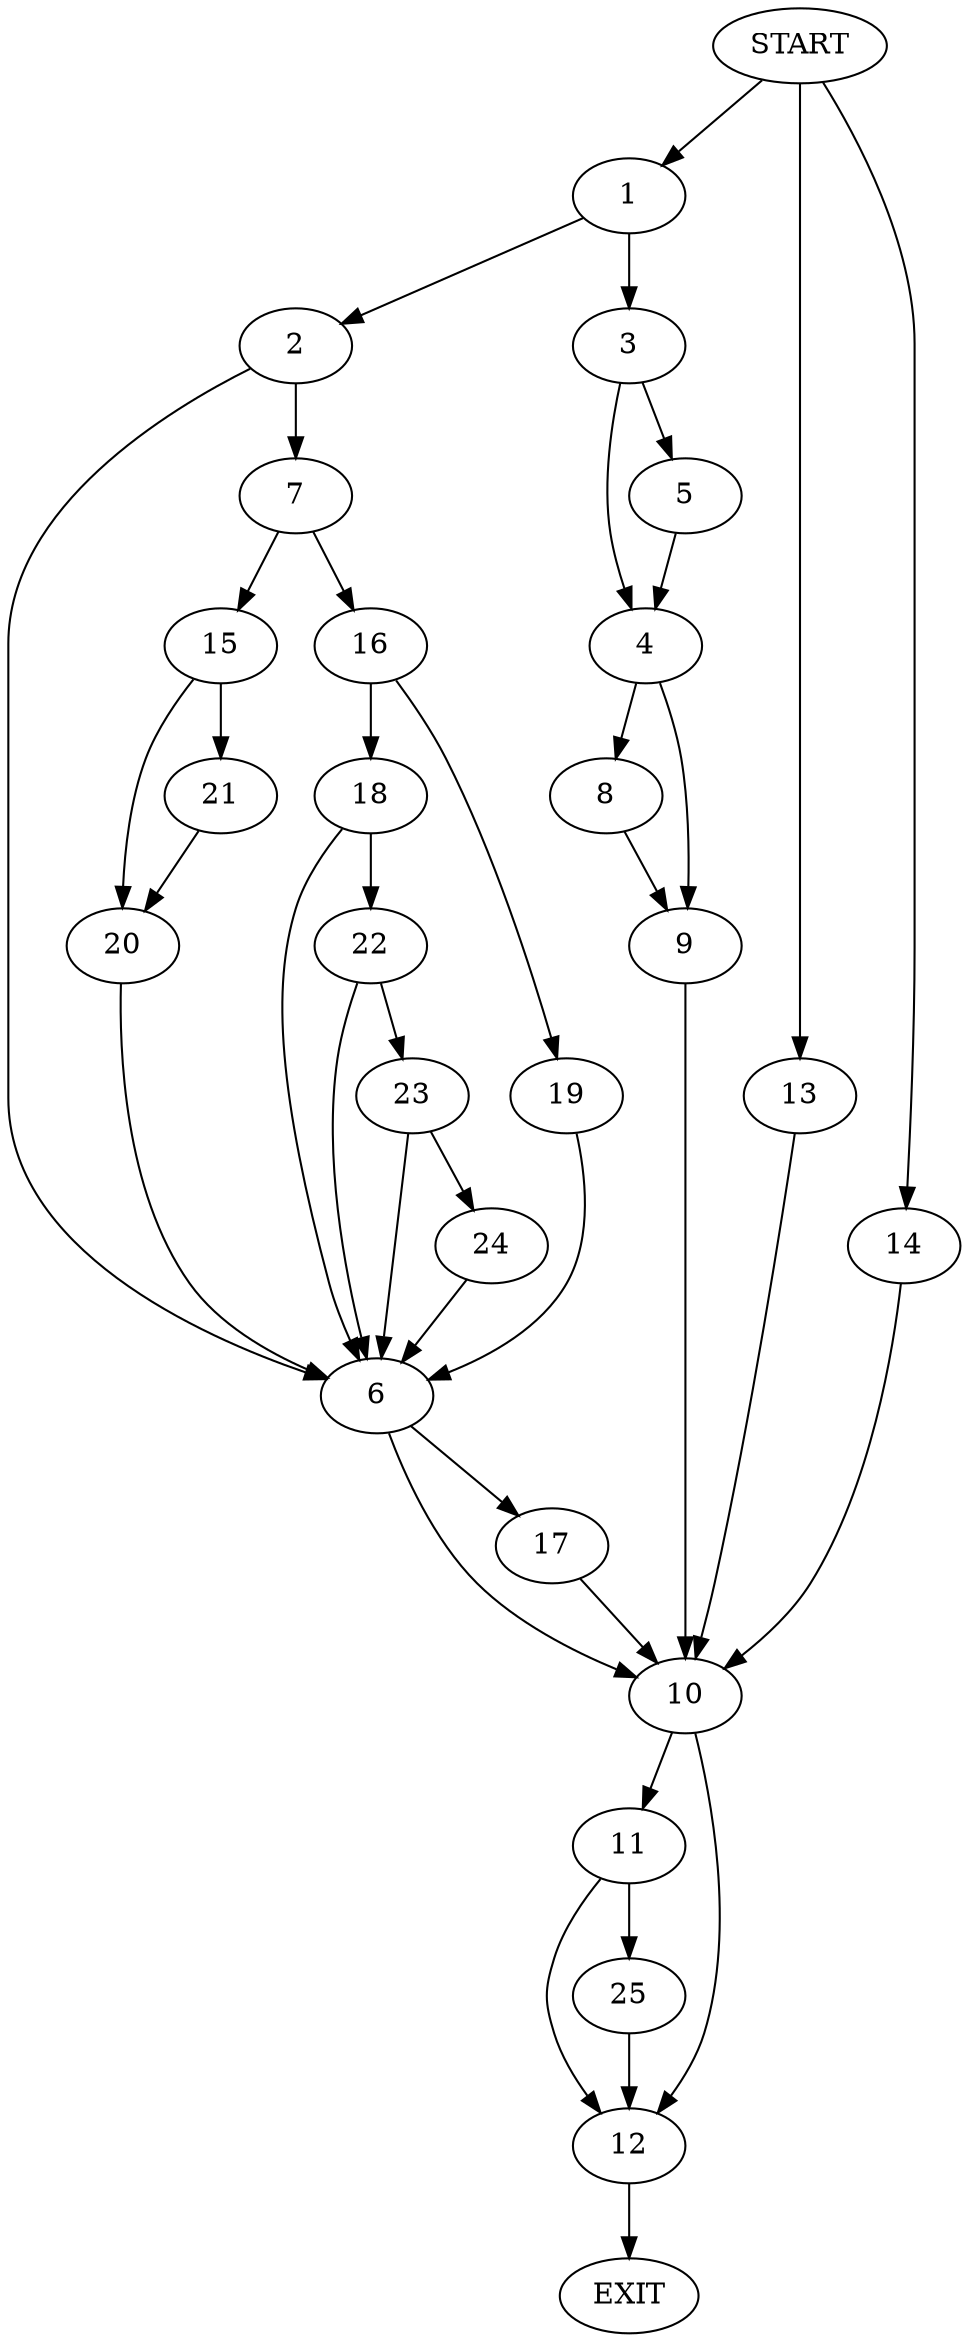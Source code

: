 digraph {
0 [label="START"]
26 [label="EXIT"]
0 -> 1
1 -> 2
1 -> 3
3 -> 4
3 -> 5
2 -> 6
2 -> 7
5 -> 4
4 -> 8
4 -> 9
8 -> 9
9 -> 10
10 -> 11
10 -> 12
0 -> 13
13 -> 10
0 -> 14
14 -> 10
7 -> 15
7 -> 16
6 -> 10
6 -> 17
16 -> 18
16 -> 19
15 -> 20
15 -> 21
20 -> 6
21 -> 20
18 -> 6
18 -> 22
19 -> 6
22 -> 6
22 -> 23
23 -> 6
23 -> 24
24 -> 6
17 -> 10
12 -> 26
11 -> 25
11 -> 12
25 -> 12
}
